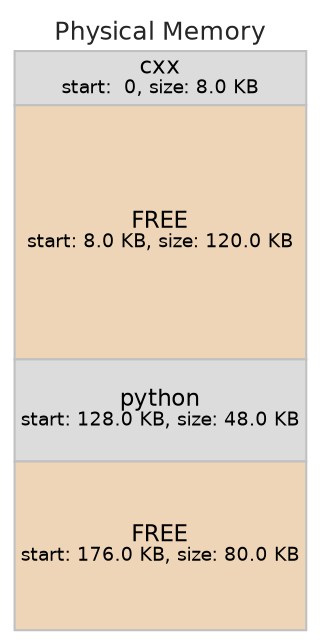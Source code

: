 digraph "graphs/segvar3.json" {
	graph [fontname=Helvetica rankdir=LR ranksep=1.0]
	node [fontname=Helvetica fontsize=8 margin="0.04 0.04" shape=none width=0.8]
	edge [arrowsize=0.4]
	subgraph left {
		physmem [label=<<table border="0.1" cellborder="1" cellspacing="0"><TR><TD border="0.0" ><font face="helvetica" color="grey15" point-size="12">Physical Memory</font></TD></TR><tr><td align="text" color="grey" bgcolor="gainsboro" height="8" port="cxx"><font point-size="11">cxx</font><br></br><font point-size="9">start:  0, size: 8.0 KB</font></td></tr><tr><td align="text" color="grey" bgcolor="bisque2" height="122" port="FREE"><font point-size="11">FREE</font><br></br><font point-size="9">start: 8.0 KB, size: 120.0 KB</font></td></tr><tr><td align="text" color="grey" bgcolor="gainsboro" height="49" port="python"><font point-size="11">python</font><br></br><font point-size="9">start: 128.0 KB, size: 48.0 KB</font></td></tr><tr><td align="text" color="grey" bgcolor="bisque2" height="81" port="FREE"><font point-size="11">FREE</font><br></br><font point-size="9">start: 176.0 KB, size: 80.0 KB</font></td></tr></table>>]
		rank=sink
	}
}
